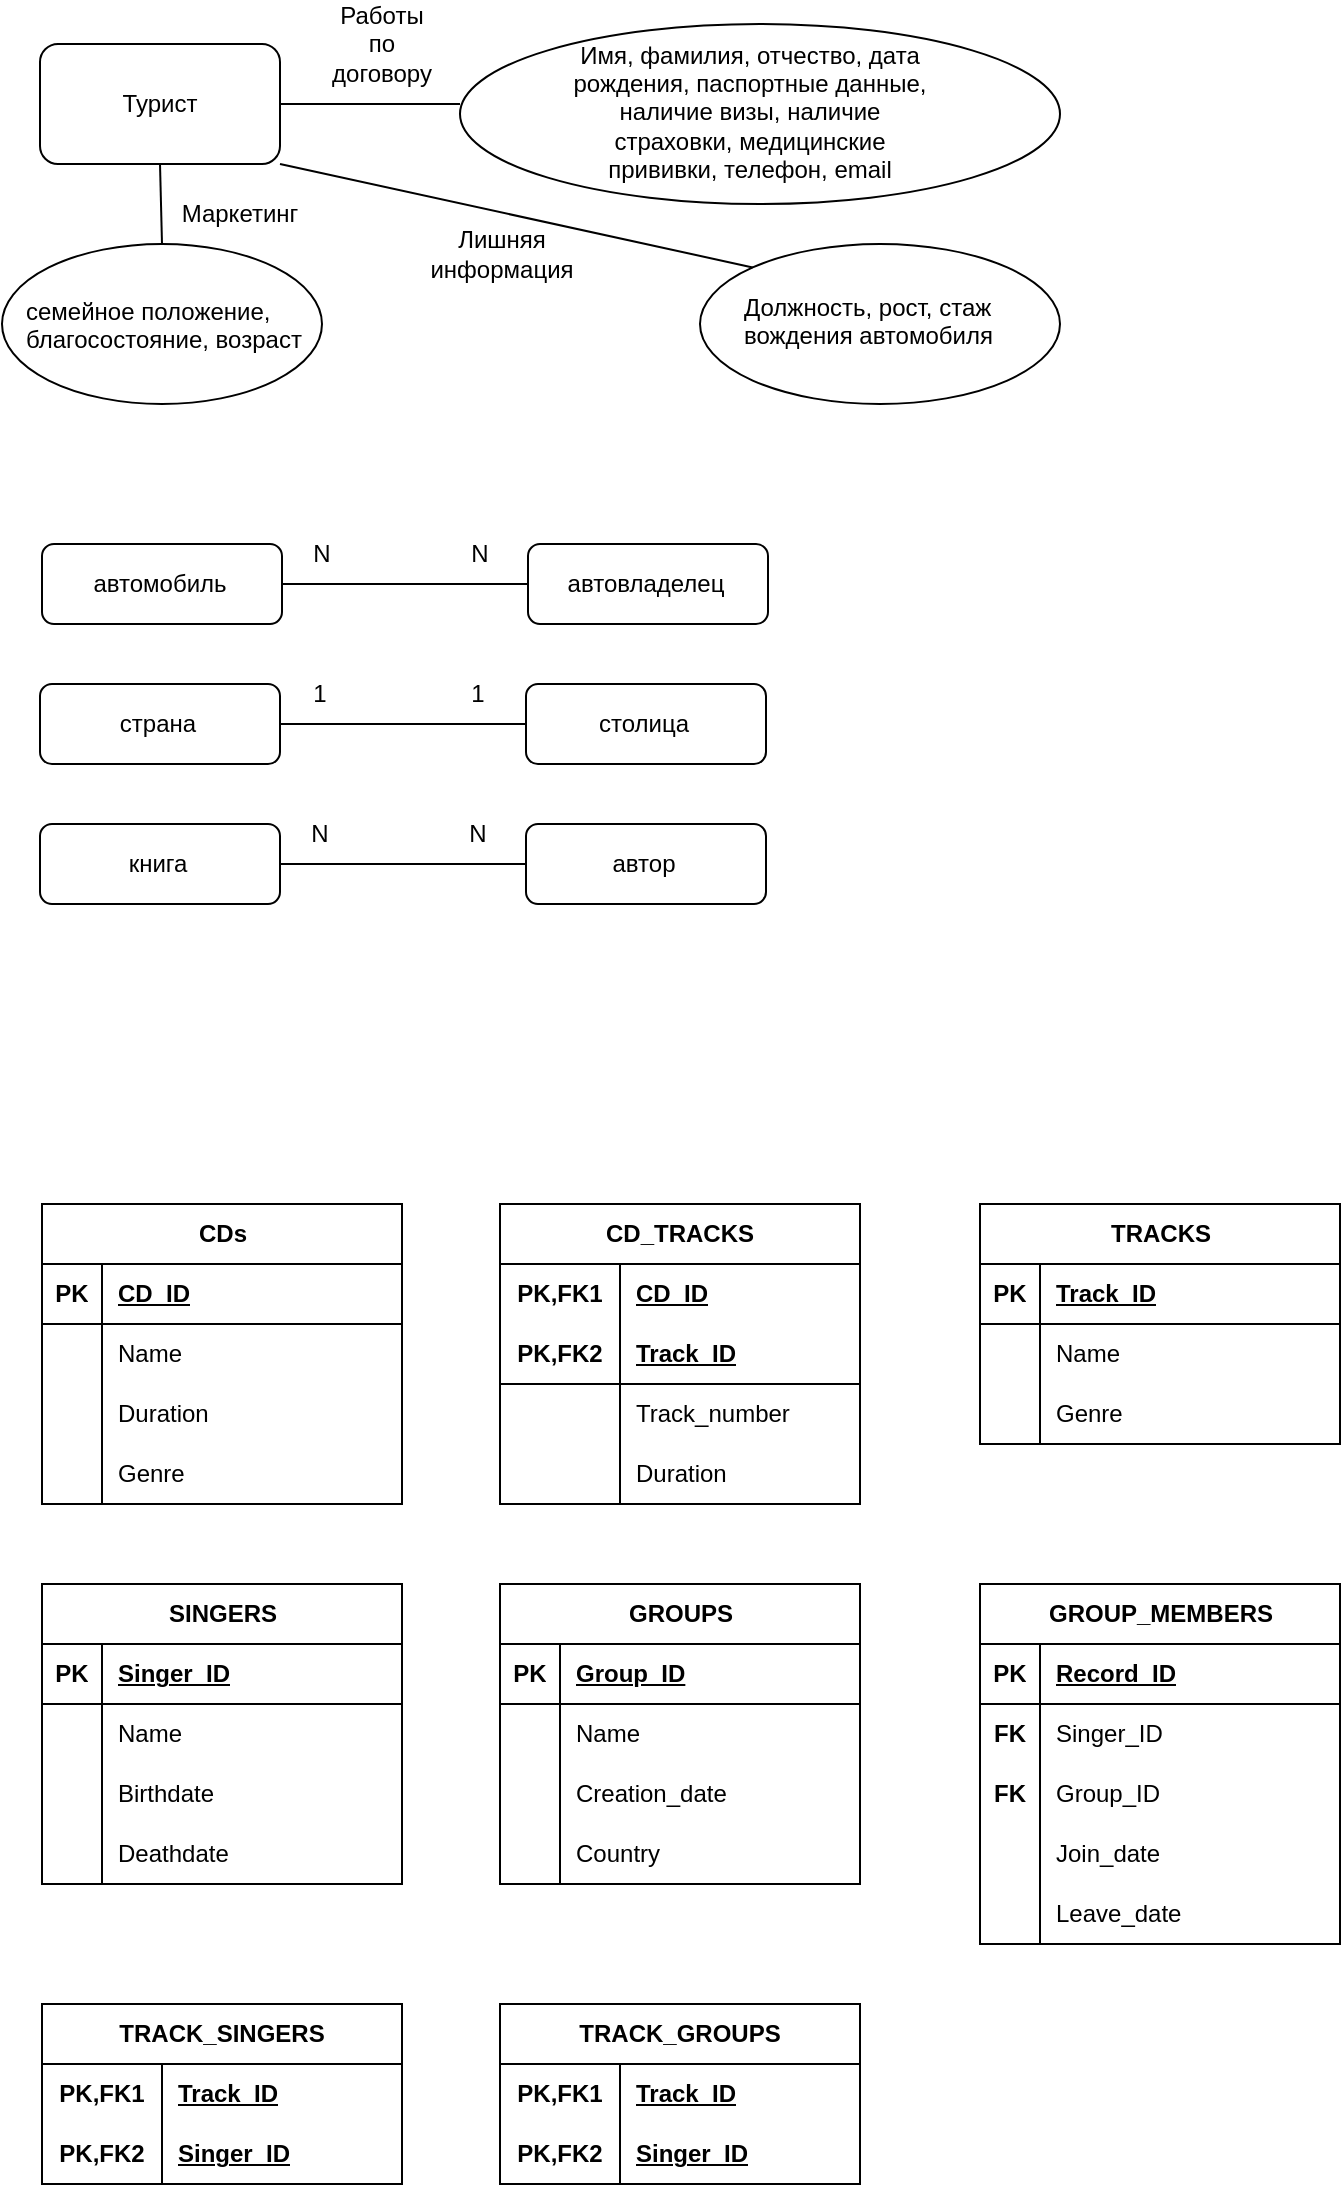 <mxfile version="22.0.8" type="github">
  <diagram name="Страница — 1" id="AOw4Vj3bBIxW8XWZ4acl">
    <mxGraphModel dx="730" dy="450" grid="1" gridSize="10" guides="1" tooltips="1" connect="1" arrows="1" fold="1" page="1" pageScale="1" pageWidth="827" pageHeight="1169" math="0" shadow="0">
      <root>
        <mxCell id="0" />
        <mxCell id="1" parent="0" />
        <mxCell id="P81aHi8lDc4WrwIUNQ_O-2" value="" style="rounded=1;whiteSpace=wrap;html=1;" vertex="1" parent="1">
          <mxGeometry x="50" y="40" width="120" height="60" as="geometry" />
        </mxCell>
        <mxCell id="P81aHi8lDc4WrwIUNQ_O-3" value="Турист" style="text;html=1;strokeColor=none;fillColor=none;align=center;verticalAlign=middle;whiteSpace=wrap;rounded=0;" vertex="1" parent="1">
          <mxGeometry x="80" y="55" width="60" height="30" as="geometry" />
        </mxCell>
        <mxCell id="P81aHi8lDc4WrwIUNQ_O-5" value="" style="endArrow=none;html=1;rounded=0;exitX=1;exitY=0.5;exitDx=0;exitDy=0;" edge="1" parent="1" source="P81aHi8lDc4WrwIUNQ_O-2">
          <mxGeometry width="50" height="50" relative="1" as="geometry">
            <mxPoint x="370" y="260" as="sourcePoint" />
            <mxPoint x="260" y="70" as="targetPoint" />
          </mxGeometry>
        </mxCell>
        <mxCell id="P81aHi8lDc4WrwIUNQ_O-6" value="" style="ellipse;whiteSpace=wrap;html=1;" vertex="1" parent="1">
          <mxGeometry x="260" y="30" width="300" height="90" as="geometry" />
        </mxCell>
        <mxCell id="P81aHi8lDc4WrwIUNQ_O-7" value="Имя, фамилия, отчество, дата рождения, паспортные данные, наличие визы, наличие страховки, медицинские прививки, телефон, email" style="text;html=1;strokeColor=none;fillColor=none;align=center;verticalAlign=middle;whiteSpace=wrap;rounded=0;" vertex="1" parent="1">
          <mxGeometry x="310" y="59" width="190" height="30" as="geometry" />
        </mxCell>
        <mxCell id="P81aHi8lDc4WrwIUNQ_O-10" value="" style="ellipse;whiteSpace=wrap;html=1;" vertex="1" parent="1">
          <mxGeometry x="31" y="140" width="160" height="80" as="geometry" />
        </mxCell>
        <mxCell id="P81aHi8lDc4WrwIUNQ_O-8" value="семейное положение,&lt;br&gt;благосостояние, возраст" style="text;whiteSpace=wrap;html=1;" vertex="1" parent="1">
          <mxGeometry x="41" y="160" width="180" height="50" as="geometry" />
        </mxCell>
        <mxCell id="P81aHi8lDc4WrwIUNQ_O-11" value="" style="endArrow=none;html=1;rounded=0;entryX=0.5;entryY=1;entryDx=0;entryDy=0;exitX=0.5;exitY=0;exitDx=0;exitDy=0;" edge="1" parent="1" source="P81aHi8lDc4WrwIUNQ_O-10" target="P81aHi8lDc4WrwIUNQ_O-2">
          <mxGeometry width="50" height="50" relative="1" as="geometry">
            <mxPoint x="120" y="140" as="sourcePoint" />
            <mxPoint x="400" y="210" as="targetPoint" />
          </mxGeometry>
        </mxCell>
        <mxCell id="P81aHi8lDc4WrwIUNQ_O-12" value="Маркетинг" style="text;html=1;strokeColor=none;fillColor=none;align=center;verticalAlign=middle;whiteSpace=wrap;rounded=0;" vertex="1" parent="1">
          <mxGeometry x="120" y="110" width="60" height="30" as="geometry" />
        </mxCell>
        <mxCell id="P81aHi8lDc4WrwIUNQ_O-13" value="Работы по договору" style="text;html=1;strokeColor=none;fillColor=none;align=center;verticalAlign=middle;whiteSpace=wrap;rounded=0;" vertex="1" parent="1">
          <mxGeometry x="191" y="25" width="60" height="30" as="geometry" />
        </mxCell>
        <mxCell id="P81aHi8lDc4WrwIUNQ_O-14" value="" style="ellipse;whiteSpace=wrap;html=1;" vertex="1" parent="1">
          <mxGeometry x="380" y="140" width="180" height="80" as="geometry" />
        </mxCell>
        <mxCell id="P81aHi8lDc4WrwIUNQ_O-15" value="Должность, рост, стаж вождения автомобиля" style="text;whiteSpace=wrap;" vertex="1" parent="1">
          <mxGeometry x="399.5" y="157.5" width="141" height="45" as="geometry" />
        </mxCell>
        <mxCell id="P81aHi8lDc4WrwIUNQ_O-16" value="" style="endArrow=none;html=1;rounded=0;entryX=0;entryY=0;entryDx=0;entryDy=0;exitX=1;exitY=1;exitDx=0;exitDy=0;" edge="1" parent="1" source="P81aHi8lDc4WrwIUNQ_O-2" target="P81aHi8lDc4WrwIUNQ_O-14">
          <mxGeometry width="50" height="50" relative="1" as="geometry">
            <mxPoint x="330" y="260" as="sourcePoint" />
            <mxPoint x="380" y="210" as="targetPoint" />
          </mxGeometry>
        </mxCell>
        <mxCell id="P81aHi8lDc4WrwIUNQ_O-17" value="Лишняя информация" style="text;html=1;strokeColor=none;fillColor=none;align=center;verticalAlign=middle;whiteSpace=wrap;rounded=0;" vertex="1" parent="1">
          <mxGeometry x="251" y="130" width="60" height="30" as="geometry" />
        </mxCell>
        <mxCell id="P81aHi8lDc4WrwIUNQ_O-18" value="" style="rounded=1;whiteSpace=wrap;html=1;" vertex="1" parent="1">
          <mxGeometry x="51" y="290" width="120" height="40" as="geometry" />
        </mxCell>
        <mxCell id="P81aHi8lDc4WrwIUNQ_O-19" value="автомобиль" style="text;html=1;strokeColor=none;fillColor=none;align=center;verticalAlign=middle;whiteSpace=wrap;rounded=0;" vertex="1" parent="1">
          <mxGeometry x="80" y="295" width="60" height="30" as="geometry" />
        </mxCell>
        <mxCell id="P81aHi8lDc4WrwIUNQ_O-20" value="" style="endArrow=none;html=1;rounded=0;exitX=1;exitY=0.5;exitDx=0;exitDy=0;" edge="1" parent="1" source="P81aHi8lDc4WrwIUNQ_O-18">
          <mxGeometry width="50" height="50" relative="1" as="geometry">
            <mxPoint x="330" y="260" as="sourcePoint" />
            <mxPoint x="300" y="310" as="targetPoint" />
          </mxGeometry>
        </mxCell>
        <mxCell id="P81aHi8lDc4WrwIUNQ_O-21" value="" style="rounded=1;whiteSpace=wrap;html=1;" vertex="1" parent="1">
          <mxGeometry x="294" y="290" width="120" height="40" as="geometry" />
        </mxCell>
        <mxCell id="P81aHi8lDc4WrwIUNQ_O-22" value="автовладелец" style="text;html=1;strokeColor=none;fillColor=none;align=center;verticalAlign=middle;whiteSpace=wrap;rounded=0;" vertex="1" parent="1">
          <mxGeometry x="323" y="295" width="60" height="30" as="geometry" />
        </mxCell>
        <mxCell id="P81aHi8lDc4WrwIUNQ_O-23" value="N" style="text;html=1;strokeColor=none;fillColor=none;align=center;verticalAlign=middle;whiteSpace=wrap;rounded=0;" vertex="1" parent="1">
          <mxGeometry x="161" y="280" width="60" height="30" as="geometry" />
        </mxCell>
        <mxCell id="P81aHi8lDc4WrwIUNQ_O-24" value="N" style="text;html=1;strokeColor=none;fillColor=none;align=center;verticalAlign=middle;whiteSpace=wrap;rounded=0;" vertex="1" parent="1">
          <mxGeometry x="240" y="280" width="60" height="30" as="geometry" />
        </mxCell>
        <mxCell id="P81aHi8lDc4WrwIUNQ_O-32" value="" style="rounded=1;whiteSpace=wrap;html=1;" vertex="1" parent="1">
          <mxGeometry x="50" y="360" width="120" height="40" as="geometry" />
        </mxCell>
        <mxCell id="P81aHi8lDc4WrwIUNQ_O-33" value="страна" style="text;html=1;strokeColor=none;fillColor=none;align=center;verticalAlign=middle;whiteSpace=wrap;rounded=0;" vertex="1" parent="1">
          <mxGeometry x="79" y="365" width="60" height="30" as="geometry" />
        </mxCell>
        <mxCell id="P81aHi8lDc4WrwIUNQ_O-34" value="" style="endArrow=none;html=1;rounded=0;exitX=1;exitY=0.5;exitDx=0;exitDy=0;" edge="1" parent="1" source="P81aHi8lDc4WrwIUNQ_O-32">
          <mxGeometry width="50" height="50" relative="1" as="geometry">
            <mxPoint x="329" y="330" as="sourcePoint" />
            <mxPoint x="299" y="380" as="targetPoint" />
          </mxGeometry>
        </mxCell>
        <mxCell id="P81aHi8lDc4WrwIUNQ_O-35" value="" style="rounded=1;whiteSpace=wrap;html=1;" vertex="1" parent="1">
          <mxGeometry x="293" y="360" width="120" height="40" as="geometry" />
        </mxCell>
        <mxCell id="P81aHi8lDc4WrwIUNQ_O-36" value="столица" style="text;html=1;strokeColor=none;fillColor=none;align=center;verticalAlign=middle;whiteSpace=wrap;rounded=0;" vertex="1" parent="1">
          <mxGeometry x="322" y="365" width="60" height="30" as="geometry" />
        </mxCell>
        <mxCell id="P81aHi8lDc4WrwIUNQ_O-37" value="1" style="text;html=1;strokeColor=none;fillColor=none;align=center;verticalAlign=middle;whiteSpace=wrap;rounded=0;" vertex="1" parent="1">
          <mxGeometry x="160" y="350" width="60" height="30" as="geometry" />
        </mxCell>
        <mxCell id="P81aHi8lDc4WrwIUNQ_O-38" value="1" style="text;html=1;strokeColor=none;fillColor=none;align=center;verticalAlign=middle;whiteSpace=wrap;rounded=0;" vertex="1" parent="1">
          <mxGeometry x="239" y="350" width="60" height="30" as="geometry" />
        </mxCell>
        <mxCell id="P81aHi8lDc4WrwIUNQ_O-39" value="" style="rounded=1;whiteSpace=wrap;html=1;" vertex="1" parent="1">
          <mxGeometry x="50" y="430" width="120" height="40" as="geometry" />
        </mxCell>
        <mxCell id="P81aHi8lDc4WrwIUNQ_O-40" value="книга" style="text;html=1;strokeColor=none;fillColor=none;align=center;verticalAlign=middle;whiteSpace=wrap;rounded=0;" vertex="1" parent="1">
          <mxGeometry x="79" y="435" width="60" height="30" as="geometry" />
        </mxCell>
        <mxCell id="P81aHi8lDc4WrwIUNQ_O-41" value="" style="endArrow=none;html=1;rounded=0;exitX=1;exitY=0.5;exitDx=0;exitDy=0;" edge="1" parent="1" source="P81aHi8lDc4WrwIUNQ_O-39">
          <mxGeometry width="50" height="50" relative="1" as="geometry">
            <mxPoint x="329" y="400" as="sourcePoint" />
            <mxPoint x="299" y="450" as="targetPoint" />
          </mxGeometry>
        </mxCell>
        <mxCell id="P81aHi8lDc4WrwIUNQ_O-42" value="" style="rounded=1;whiteSpace=wrap;html=1;" vertex="1" parent="1">
          <mxGeometry x="293" y="430" width="120" height="40" as="geometry" />
        </mxCell>
        <mxCell id="P81aHi8lDc4WrwIUNQ_O-43" value="автор" style="text;html=1;strokeColor=none;fillColor=none;align=center;verticalAlign=middle;whiteSpace=wrap;rounded=0;" vertex="1" parent="1">
          <mxGeometry x="322" y="435" width="60" height="30" as="geometry" />
        </mxCell>
        <mxCell id="P81aHi8lDc4WrwIUNQ_O-44" value="N" style="text;html=1;strokeColor=none;fillColor=none;align=center;verticalAlign=middle;whiteSpace=wrap;rounded=0;" vertex="1" parent="1">
          <mxGeometry x="160" y="420" width="60" height="30" as="geometry" />
        </mxCell>
        <mxCell id="P81aHi8lDc4WrwIUNQ_O-45" value="N" style="text;html=1;strokeColor=none;fillColor=none;align=center;verticalAlign=middle;whiteSpace=wrap;rounded=0;" vertex="1" parent="1">
          <mxGeometry x="239" y="420" width="60" height="30" as="geometry" />
        </mxCell>
        <mxCell id="P81aHi8lDc4WrwIUNQ_O-59" value="CDs" style="shape=table;startSize=30;container=1;collapsible=1;childLayout=tableLayout;fixedRows=1;rowLines=0;fontStyle=1;align=center;resizeLast=1;html=1;" vertex="1" parent="1">
          <mxGeometry x="51" y="620" width="180" height="150" as="geometry" />
        </mxCell>
        <mxCell id="P81aHi8lDc4WrwIUNQ_O-60" value="" style="shape=tableRow;horizontal=0;startSize=0;swimlaneHead=0;swimlaneBody=0;fillColor=none;collapsible=0;dropTarget=0;points=[[0,0.5],[1,0.5]];portConstraint=eastwest;top=0;left=0;right=0;bottom=1;" vertex="1" parent="P81aHi8lDc4WrwIUNQ_O-59">
          <mxGeometry y="30" width="180" height="30" as="geometry" />
        </mxCell>
        <mxCell id="P81aHi8lDc4WrwIUNQ_O-61" value="PK" style="shape=partialRectangle;connectable=0;fillColor=none;top=0;left=0;bottom=0;right=0;fontStyle=1;overflow=hidden;whiteSpace=wrap;html=1;" vertex="1" parent="P81aHi8lDc4WrwIUNQ_O-60">
          <mxGeometry width="30" height="30" as="geometry">
            <mxRectangle width="30" height="30" as="alternateBounds" />
          </mxGeometry>
        </mxCell>
        <mxCell id="P81aHi8lDc4WrwIUNQ_O-62" value="CD_ID" style="shape=partialRectangle;connectable=0;fillColor=none;top=0;left=0;bottom=0;right=0;align=left;spacingLeft=6;fontStyle=5;overflow=hidden;whiteSpace=wrap;html=1;" vertex="1" parent="P81aHi8lDc4WrwIUNQ_O-60">
          <mxGeometry x="30" width="150" height="30" as="geometry">
            <mxRectangle width="150" height="30" as="alternateBounds" />
          </mxGeometry>
        </mxCell>
        <mxCell id="P81aHi8lDc4WrwIUNQ_O-63" value="" style="shape=tableRow;horizontal=0;startSize=0;swimlaneHead=0;swimlaneBody=0;fillColor=none;collapsible=0;dropTarget=0;points=[[0,0.5],[1,0.5]];portConstraint=eastwest;top=0;left=0;right=0;bottom=0;" vertex="1" parent="P81aHi8lDc4WrwIUNQ_O-59">
          <mxGeometry y="60" width="180" height="30" as="geometry" />
        </mxCell>
        <mxCell id="P81aHi8lDc4WrwIUNQ_O-64" value="" style="shape=partialRectangle;connectable=0;fillColor=none;top=0;left=0;bottom=0;right=0;editable=1;overflow=hidden;whiteSpace=wrap;html=1;" vertex="1" parent="P81aHi8lDc4WrwIUNQ_O-63">
          <mxGeometry width="30" height="30" as="geometry">
            <mxRectangle width="30" height="30" as="alternateBounds" />
          </mxGeometry>
        </mxCell>
        <mxCell id="P81aHi8lDc4WrwIUNQ_O-65" value="Name" style="shape=partialRectangle;connectable=0;fillColor=none;top=0;left=0;bottom=0;right=0;align=left;spacingLeft=6;overflow=hidden;whiteSpace=wrap;html=1;" vertex="1" parent="P81aHi8lDc4WrwIUNQ_O-63">
          <mxGeometry x="30" width="150" height="30" as="geometry">
            <mxRectangle width="150" height="30" as="alternateBounds" />
          </mxGeometry>
        </mxCell>
        <mxCell id="P81aHi8lDc4WrwIUNQ_O-66" value="" style="shape=tableRow;horizontal=0;startSize=0;swimlaneHead=0;swimlaneBody=0;fillColor=none;collapsible=0;dropTarget=0;points=[[0,0.5],[1,0.5]];portConstraint=eastwest;top=0;left=0;right=0;bottom=0;" vertex="1" parent="P81aHi8lDc4WrwIUNQ_O-59">
          <mxGeometry y="90" width="180" height="30" as="geometry" />
        </mxCell>
        <mxCell id="P81aHi8lDc4WrwIUNQ_O-67" value="" style="shape=partialRectangle;connectable=0;fillColor=none;top=0;left=0;bottom=0;right=0;editable=1;overflow=hidden;whiteSpace=wrap;html=1;" vertex="1" parent="P81aHi8lDc4WrwIUNQ_O-66">
          <mxGeometry width="30" height="30" as="geometry">
            <mxRectangle width="30" height="30" as="alternateBounds" />
          </mxGeometry>
        </mxCell>
        <mxCell id="P81aHi8lDc4WrwIUNQ_O-68" value="Duration" style="shape=partialRectangle;connectable=0;fillColor=none;top=0;left=0;bottom=0;right=0;align=left;spacingLeft=6;overflow=hidden;whiteSpace=wrap;html=1;" vertex="1" parent="P81aHi8lDc4WrwIUNQ_O-66">
          <mxGeometry x="30" width="150" height="30" as="geometry">
            <mxRectangle width="150" height="30" as="alternateBounds" />
          </mxGeometry>
        </mxCell>
        <mxCell id="P81aHi8lDc4WrwIUNQ_O-69" value="" style="shape=tableRow;horizontal=0;startSize=0;swimlaneHead=0;swimlaneBody=0;fillColor=none;collapsible=0;dropTarget=0;points=[[0,0.5],[1,0.5]];portConstraint=eastwest;top=0;left=0;right=0;bottom=0;" vertex="1" parent="P81aHi8lDc4WrwIUNQ_O-59">
          <mxGeometry y="120" width="180" height="30" as="geometry" />
        </mxCell>
        <mxCell id="P81aHi8lDc4WrwIUNQ_O-70" value="" style="shape=partialRectangle;connectable=0;fillColor=none;top=0;left=0;bottom=0;right=0;editable=1;overflow=hidden;whiteSpace=wrap;html=1;" vertex="1" parent="P81aHi8lDc4WrwIUNQ_O-69">
          <mxGeometry width="30" height="30" as="geometry">
            <mxRectangle width="30" height="30" as="alternateBounds" />
          </mxGeometry>
        </mxCell>
        <mxCell id="P81aHi8lDc4WrwIUNQ_O-71" value="Genre" style="shape=partialRectangle;connectable=0;fillColor=none;top=0;left=0;bottom=0;right=0;align=left;spacingLeft=6;overflow=hidden;whiteSpace=wrap;html=1;" vertex="1" parent="P81aHi8lDc4WrwIUNQ_O-69">
          <mxGeometry x="30" width="150" height="30" as="geometry">
            <mxRectangle width="150" height="30" as="alternateBounds" />
          </mxGeometry>
        </mxCell>
        <mxCell id="P81aHi8lDc4WrwIUNQ_O-72" value="CD_TRACKS" style="shape=table;startSize=30;container=1;collapsible=1;childLayout=tableLayout;fixedRows=1;rowLines=0;fontStyle=1;align=center;resizeLast=1;html=1;whiteSpace=wrap;" vertex="1" parent="1">
          <mxGeometry x="280" y="620" width="180" height="150" as="geometry" />
        </mxCell>
        <mxCell id="P81aHi8lDc4WrwIUNQ_O-73" value="" style="shape=tableRow;horizontal=0;startSize=0;swimlaneHead=0;swimlaneBody=0;fillColor=none;collapsible=0;dropTarget=0;points=[[0,0.5],[1,0.5]];portConstraint=eastwest;top=0;left=0;right=0;bottom=0;html=1;" vertex="1" parent="P81aHi8lDc4WrwIUNQ_O-72">
          <mxGeometry y="30" width="180" height="30" as="geometry" />
        </mxCell>
        <mxCell id="P81aHi8lDc4WrwIUNQ_O-74" value="PK,FK1" style="shape=partialRectangle;connectable=0;fillColor=none;top=0;left=0;bottom=0;right=0;fontStyle=1;overflow=hidden;html=1;whiteSpace=wrap;" vertex="1" parent="P81aHi8lDc4WrwIUNQ_O-73">
          <mxGeometry width="60" height="30" as="geometry">
            <mxRectangle width="60" height="30" as="alternateBounds" />
          </mxGeometry>
        </mxCell>
        <mxCell id="P81aHi8lDc4WrwIUNQ_O-75" value="CD_ID" style="shape=partialRectangle;connectable=0;fillColor=none;top=0;left=0;bottom=0;right=0;align=left;spacingLeft=6;fontStyle=5;overflow=hidden;html=1;whiteSpace=wrap;" vertex="1" parent="P81aHi8lDc4WrwIUNQ_O-73">
          <mxGeometry x="60" width="120" height="30" as="geometry">
            <mxRectangle width="120" height="30" as="alternateBounds" />
          </mxGeometry>
        </mxCell>
        <mxCell id="P81aHi8lDc4WrwIUNQ_O-76" value="" style="shape=tableRow;horizontal=0;startSize=0;swimlaneHead=0;swimlaneBody=0;fillColor=none;collapsible=0;dropTarget=0;points=[[0,0.5],[1,0.5]];portConstraint=eastwest;top=0;left=0;right=0;bottom=1;html=1;" vertex="1" parent="P81aHi8lDc4WrwIUNQ_O-72">
          <mxGeometry y="60" width="180" height="30" as="geometry" />
        </mxCell>
        <mxCell id="P81aHi8lDc4WrwIUNQ_O-77" value="PK,FK2" style="shape=partialRectangle;connectable=0;fillColor=none;top=0;left=0;bottom=0;right=0;fontStyle=1;overflow=hidden;html=1;whiteSpace=wrap;" vertex="1" parent="P81aHi8lDc4WrwIUNQ_O-76">
          <mxGeometry width="60" height="30" as="geometry">
            <mxRectangle width="60" height="30" as="alternateBounds" />
          </mxGeometry>
        </mxCell>
        <mxCell id="P81aHi8lDc4WrwIUNQ_O-78" value="Track_ID" style="shape=partialRectangle;connectable=0;fillColor=none;top=0;left=0;bottom=0;right=0;align=left;spacingLeft=6;fontStyle=5;overflow=hidden;html=1;whiteSpace=wrap;" vertex="1" parent="P81aHi8lDc4WrwIUNQ_O-76">
          <mxGeometry x="60" width="120" height="30" as="geometry">
            <mxRectangle width="120" height="30" as="alternateBounds" />
          </mxGeometry>
        </mxCell>
        <mxCell id="P81aHi8lDc4WrwIUNQ_O-79" value="" style="shape=tableRow;horizontal=0;startSize=0;swimlaneHead=0;swimlaneBody=0;fillColor=none;collapsible=0;dropTarget=0;points=[[0,0.5],[1,0.5]];portConstraint=eastwest;top=0;left=0;right=0;bottom=0;html=1;" vertex="1" parent="P81aHi8lDc4WrwIUNQ_O-72">
          <mxGeometry y="90" width="180" height="30" as="geometry" />
        </mxCell>
        <mxCell id="P81aHi8lDc4WrwIUNQ_O-80" value="" style="shape=partialRectangle;connectable=0;fillColor=none;top=0;left=0;bottom=0;right=0;editable=1;overflow=hidden;html=1;whiteSpace=wrap;" vertex="1" parent="P81aHi8lDc4WrwIUNQ_O-79">
          <mxGeometry width="60" height="30" as="geometry">
            <mxRectangle width="60" height="30" as="alternateBounds" />
          </mxGeometry>
        </mxCell>
        <mxCell id="P81aHi8lDc4WrwIUNQ_O-81" value="Track_number" style="shape=partialRectangle;connectable=0;fillColor=none;top=0;left=0;bottom=0;right=0;align=left;spacingLeft=6;overflow=hidden;html=1;whiteSpace=wrap;" vertex="1" parent="P81aHi8lDc4WrwIUNQ_O-79">
          <mxGeometry x="60" width="120" height="30" as="geometry">
            <mxRectangle width="120" height="30" as="alternateBounds" />
          </mxGeometry>
        </mxCell>
        <mxCell id="P81aHi8lDc4WrwIUNQ_O-98" value="" style="shape=tableRow;horizontal=0;startSize=0;swimlaneHead=0;swimlaneBody=0;fillColor=none;collapsible=0;dropTarget=0;points=[[0,0.5],[1,0.5]];portConstraint=eastwest;top=0;left=0;right=0;bottom=0;html=1;" vertex="1" parent="P81aHi8lDc4WrwIUNQ_O-72">
          <mxGeometry y="120" width="180" height="30" as="geometry" />
        </mxCell>
        <mxCell id="P81aHi8lDc4WrwIUNQ_O-99" value="" style="shape=partialRectangle;connectable=0;fillColor=none;top=0;left=0;bottom=0;right=0;editable=1;overflow=hidden;html=1;whiteSpace=wrap;" vertex="1" parent="P81aHi8lDc4WrwIUNQ_O-98">
          <mxGeometry width="60" height="30" as="geometry">
            <mxRectangle width="60" height="30" as="alternateBounds" />
          </mxGeometry>
        </mxCell>
        <mxCell id="P81aHi8lDc4WrwIUNQ_O-100" value="Duration" style="shape=partialRectangle;connectable=0;fillColor=none;top=0;left=0;bottom=0;right=0;align=left;spacingLeft=6;overflow=hidden;html=1;whiteSpace=wrap;" vertex="1" parent="P81aHi8lDc4WrwIUNQ_O-98">
          <mxGeometry x="60" width="120" height="30" as="geometry">
            <mxRectangle width="120" height="30" as="alternateBounds" />
          </mxGeometry>
        </mxCell>
        <mxCell id="P81aHi8lDc4WrwIUNQ_O-85" value="TRACKS" style="shape=table;startSize=30;container=1;collapsible=1;childLayout=tableLayout;fixedRows=1;rowLines=0;fontStyle=1;align=center;resizeLast=1;html=1;" vertex="1" parent="1">
          <mxGeometry x="520" y="620" width="180" height="120" as="geometry" />
        </mxCell>
        <mxCell id="P81aHi8lDc4WrwIUNQ_O-86" value="" style="shape=tableRow;horizontal=0;startSize=0;swimlaneHead=0;swimlaneBody=0;fillColor=none;collapsible=0;dropTarget=0;points=[[0,0.5],[1,0.5]];portConstraint=eastwest;top=0;left=0;right=0;bottom=1;" vertex="1" parent="P81aHi8lDc4WrwIUNQ_O-85">
          <mxGeometry y="30" width="180" height="30" as="geometry" />
        </mxCell>
        <mxCell id="P81aHi8lDc4WrwIUNQ_O-87" value="PK" style="shape=partialRectangle;connectable=0;fillColor=none;top=0;left=0;bottom=0;right=0;fontStyle=1;overflow=hidden;whiteSpace=wrap;html=1;" vertex="1" parent="P81aHi8lDc4WrwIUNQ_O-86">
          <mxGeometry width="30" height="30" as="geometry">
            <mxRectangle width="30" height="30" as="alternateBounds" />
          </mxGeometry>
        </mxCell>
        <mxCell id="P81aHi8lDc4WrwIUNQ_O-88" value="Track_ID" style="shape=partialRectangle;connectable=0;fillColor=none;top=0;left=0;bottom=0;right=0;align=left;spacingLeft=6;fontStyle=5;overflow=hidden;whiteSpace=wrap;html=1;" vertex="1" parent="P81aHi8lDc4WrwIUNQ_O-86">
          <mxGeometry x="30" width="150" height="30" as="geometry">
            <mxRectangle width="150" height="30" as="alternateBounds" />
          </mxGeometry>
        </mxCell>
        <mxCell id="P81aHi8lDc4WrwIUNQ_O-89" value="" style="shape=tableRow;horizontal=0;startSize=0;swimlaneHead=0;swimlaneBody=0;fillColor=none;collapsible=0;dropTarget=0;points=[[0,0.5],[1,0.5]];portConstraint=eastwest;top=0;left=0;right=0;bottom=0;" vertex="1" parent="P81aHi8lDc4WrwIUNQ_O-85">
          <mxGeometry y="60" width="180" height="30" as="geometry" />
        </mxCell>
        <mxCell id="P81aHi8lDc4WrwIUNQ_O-90" value="" style="shape=partialRectangle;connectable=0;fillColor=none;top=0;left=0;bottom=0;right=0;editable=1;overflow=hidden;whiteSpace=wrap;html=1;" vertex="1" parent="P81aHi8lDc4WrwIUNQ_O-89">
          <mxGeometry width="30" height="30" as="geometry">
            <mxRectangle width="30" height="30" as="alternateBounds" />
          </mxGeometry>
        </mxCell>
        <mxCell id="P81aHi8lDc4WrwIUNQ_O-91" value="Name" style="shape=partialRectangle;connectable=0;fillColor=none;top=0;left=0;bottom=0;right=0;align=left;spacingLeft=6;overflow=hidden;whiteSpace=wrap;html=1;" vertex="1" parent="P81aHi8lDc4WrwIUNQ_O-89">
          <mxGeometry x="30" width="150" height="30" as="geometry">
            <mxRectangle width="150" height="30" as="alternateBounds" />
          </mxGeometry>
        </mxCell>
        <mxCell id="P81aHi8lDc4WrwIUNQ_O-95" value="" style="shape=tableRow;horizontal=0;startSize=0;swimlaneHead=0;swimlaneBody=0;fillColor=none;collapsible=0;dropTarget=0;points=[[0,0.5],[1,0.5]];portConstraint=eastwest;top=0;left=0;right=0;bottom=0;" vertex="1" parent="P81aHi8lDc4WrwIUNQ_O-85">
          <mxGeometry y="90" width="180" height="30" as="geometry" />
        </mxCell>
        <mxCell id="P81aHi8lDc4WrwIUNQ_O-96" value="" style="shape=partialRectangle;connectable=0;fillColor=none;top=0;left=0;bottom=0;right=0;editable=1;overflow=hidden;whiteSpace=wrap;html=1;" vertex="1" parent="P81aHi8lDc4WrwIUNQ_O-95">
          <mxGeometry width="30" height="30" as="geometry">
            <mxRectangle width="30" height="30" as="alternateBounds" />
          </mxGeometry>
        </mxCell>
        <mxCell id="P81aHi8lDc4WrwIUNQ_O-97" value="Genre" style="shape=partialRectangle;connectable=0;fillColor=none;top=0;left=0;bottom=0;right=0;align=left;spacingLeft=6;overflow=hidden;whiteSpace=wrap;html=1;" vertex="1" parent="P81aHi8lDc4WrwIUNQ_O-95">
          <mxGeometry x="30" width="150" height="30" as="geometry">
            <mxRectangle width="150" height="30" as="alternateBounds" />
          </mxGeometry>
        </mxCell>
        <mxCell id="P81aHi8lDc4WrwIUNQ_O-143" value="SINGERS" style="shape=table;startSize=30;container=1;collapsible=1;childLayout=tableLayout;fixedRows=1;rowLines=0;fontStyle=1;align=center;resizeLast=1;html=1;" vertex="1" parent="1">
          <mxGeometry x="51" y="810" width="180" height="150" as="geometry" />
        </mxCell>
        <mxCell id="P81aHi8lDc4WrwIUNQ_O-144" value="" style="shape=tableRow;horizontal=0;startSize=0;swimlaneHead=0;swimlaneBody=0;fillColor=none;collapsible=0;dropTarget=0;points=[[0,0.5],[1,0.5]];portConstraint=eastwest;top=0;left=0;right=0;bottom=1;" vertex="1" parent="P81aHi8lDc4WrwIUNQ_O-143">
          <mxGeometry y="30" width="180" height="30" as="geometry" />
        </mxCell>
        <mxCell id="P81aHi8lDc4WrwIUNQ_O-145" value="PK" style="shape=partialRectangle;connectable=0;fillColor=none;top=0;left=0;bottom=0;right=0;fontStyle=1;overflow=hidden;whiteSpace=wrap;html=1;" vertex="1" parent="P81aHi8lDc4WrwIUNQ_O-144">
          <mxGeometry width="30" height="30" as="geometry">
            <mxRectangle width="30" height="30" as="alternateBounds" />
          </mxGeometry>
        </mxCell>
        <mxCell id="P81aHi8lDc4WrwIUNQ_O-146" value="Singer_ID" style="shape=partialRectangle;connectable=0;fillColor=none;top=0;left=0;bottom=0;right=0;align=left;spacingLeft=6;fontStyle=5;overflow=hidden;whiteSpace=wrap;html=1;" vertex="1" parent="P81aHi8lDc4WrwIUNQ_O-144">
          <mxGeometry x="30" width="150" height="30" as="geometry">
            <mxRectangle width="150" height="30" as="alternateBounds" />
          </mxGeometry>
        </mxCell>
        <mxCell id="P81aHi8lDc4WrwIUNQ_O-147" value="" style="shape=tableRow;horizontal=0;startSize=0;swimlaneHead=0;swimlaneBody=0;fillColor=none;collapsible=0;dropTarget=0;points=[[0,0.5],[1,0.5]];portConstraint=eastwest;top=0;left=0;right=0;bottom=0;" vertex="1" parent="P81aHi8lDc4WrwIUNQ_O-143">
          <mxGeometry y="60" width="180" height="30" as="geometry" />
        </mxCell>
        <mxCell id="P81aHi8lDc4WrwIUNQ_O-148" value="" style="shape=partialRectangle;connectable=0;fillColor=none;top=0;left=0;bottom=0;right=0;editable=1;overflow=hidden;whiteSpace=wrap;html=1;" vertex="1" parent="P81aHi8lDc4WrwIUNQ_O-147">
          <mxGeometry width="30" height="30" as="geometry">
            <mxRectangle width="30" height="30" as="alternateBounds" />
          </mxGeometry>
        </mxCell>
        <mxCell id="P81aHi8lDc4WrwIUNQ_O-149" value="Name" style="shape=partialRectangle;connectable=0;fillColor=none;top=0;left=0;bottom=0;right=0;align=left;spacingLeft=6;overflow=hidden;whiteSpace=wrap;html=1;" vertex="1" parent="P81aHi8lDc4WrwIUNQ_O-147">
          <mxGeometry x="30" width="150" height="30" as="geometry">
            <mxRectangle width="150" height="30" as="alternateBounds" />
          </mxGeometry>
        </mxCell>
        <mxCell id="P81aHi8lDc4WrwIUNQ_O-150" value="" style="shape=tableRow;horizontal=0;startSize=0;swimlaneHead=0;swimlaneBody=0;fillColor=none;collapsible=0;dropTarget=0;points=[[0,0.5],[1,0.5]];portConstraint=eastwest;top=0;left=0;right=0;bottom=0;" vertex="1" parent="P81aHi8lDc4WrwIUNQ_O-143">
          <mxGeometry y="90" width="180" height="30" as="geometry" />
        </mxCell>
        <mxCell id="P81aHi8lDc4WrwIUNQ_O-151" value="" style="shape=partialRectangle;connectable=0;fillColor=none;top=0;left=0;bottom=0;right=0;editable=1;overflow=hidden;whiteSpace=wrap;html=1;" vertex="1" parent="P81aHi8lDc4WrwIUNQ_O-150">
          <mxGeometry width="30" height="30" as="geometry">
            <mxRectangle width="30" height="30" as="alternateBounds" />
          </mxGeometry>
        </mxCell>
        <mxCell id="P81aHi8lDc4WrwIUNQ_O-152" value="Birthdate" style="shape=partialRectangle;connectable=0;fillColor=none;top=0;left=0;bottom=0;right=0;align=left;spacingLeft=6;overflow=hidden;whiteSpace=wrap;html=1;" vertex="1" parent="P81aHi8lDc4WrwIUNQ_O-150">
          <mxGeometry x="30" width="150" height="30" as="geometry">
            <mxRectangle width="150" height="30" as="alternateBounds" />
          </mxGeometry>
        </mxCell>
        <mxCell id="P81aHi8lDc4WrwIUNQ_O-153" value="" style="shape=tableRow;horizontal=0;startSize=0;swimlaneHead=0;swimlaneBody=0;fillColor=none;collapsible=0;dropTarget=0;points=[[0,0.5],[1,0.5]];portConstraint=eastwest;top=0;left=0;right=0;bottom=0;" vertex="1" parent="P81aHi8lDc4WrwIUNQ_O-143">
          <mxGeometry y="120" width="180" height="30" as="geometry" />
        </mxCell>
        <mxCell id="P81aHi8lDc4WrwIUNQ_O-154" value="" style="shape=partialRectangle;connectable=0;fillColor=none;top=0;left=0;bottom=0;right=0;editable=1;overflow=hidden;whiteSpace=wrap;html=1;" vertex="1" parent="P81aHi8lDc4WrwIUNQ_O-153">
          <mxGeometry width="30" height="30" as="geometry">
            <mxRectangle width="30" height="30" as="alternateBounds" />
          </mxGeometry>
        </mxCell>
        <mxCell id="P81aHi8lDc4WrwIUNQ_O-155" value="Deathdate" style="shape=partialRectangle;connectable=0;fillColor=none;top=0;left=0;bottom=0;right=0;align=left;spacingLeft=6;overflow=hidden;whiteSpace=wrap;html=1;" vertex="1" parent="P81aHi8lDc4WrwIUNQ_O-153">
          <mxGeometry x="30" width="150" height="30" as="geometry">
            <mxRectangle width="150" height="30" as="alternateBounds" />
          </mxGeometry>
        </mxCell>
        <mxCell id="P81aHi8lDc4WrwIUNQ_O-159" value="GROUPS" style="shape=table;startSize=30;container=1;collapsible=1;childLayout=tableLayout;fixedRows=1;rowLines=0;fontStyle=1;align=center;resizeLast=1;html=1;" vertex="1" parent="1">
          <mxGeometry x="280" y="810" width="180" height="150" as="geometry" />
        </mxCell>
        <mxCell id="P81aHi8lDc4WrwIUNQ_O-160" value="" style="shape=tableRow;horizontal=0;startSize=0;swimlaneHead=0;swimlaneBody=0;fillColor=none;collapsible=0;dropTarget=0;points=[[0,0.5],[1,0.5]];portConstraint=eastwest;top=0;left=0;right=0;bottom=1;" vertex="1" parent="P81aHi8lDc4WrwIUNQ_O-159">
          <mxGeometry y="30" width="180" height="30" as="geometry" />
        </mxCell>
        <mxCell id="P81aHi8lDc4WrwIUNQ_O-161" value="PK" style="shape=partialRectangle;connectable=0;fillColor=none;top=0;left=0;bottom=0;right=0;fontStyle=1;overflow=hidden;whiteSpace=wrap;html=1;" vertex="1" parent="P81aHi8lDc4WrwIUNQ_O-160">
          <mxGeometry width="30" height="30" as="geometry">
            <mxRectangle width="30" height="30" as="alternateBounds" />
          </mxGeometry>
        </mxCell>
        <mxCell id="P81aHi8lDc4WrwIUNQ_O-162" value="Group_ID" style="shape=partialRectangle;connectable=0;fillColor=none;top=0;left=0;bottom=0;right=0;align=left;spacingLeft=6;fontStyle=5;overflow=hidden;whiteSpace=wrap;html=1;" vertex="1" parent="P81aHi8lDc4WrwIUNQ_O-160">
          <mxGeometry x="30" width="150" height="30" as="geometry">
            <mxRectangle width="150" height="30" as="alternateBounds" />
          </mxGeometry>
        </mxCell>
        <mxCell id="P81aHi8lDc4WrwIUNQ_O-163" value="" style="shape=tableRow;horizontal=0;startSize=0;swimlaneHead=0;swimlaneBody=0;fillColor=none;collapsible=0;dropTarget=0;points=[[0,0.5],[1,0.5]];portConstraint=eastwest;top=0;left=0;right=0;bottom=0;" vertex="1" parent="P81aHi8lDc4WrwIUNQ_O-159">
          <mxGeometry y="60" width="180" height="30" as="geometry" />
        </mxCell>
        <mxCell id="P81aHi8lDc4WrwIUNQ_O-164" value="" style="shape=partialRectangle;connectable=0;fillColor=none;top=0;left=0;bottom=0;right=0;editable=1;overflow=hidden;whiteSpace=wrap;html=1;" vertex="1" parent="P81aHi8lDc4WrwIUNQ_O-163">
          <mxGeometry width="30" height="30" as="geometry">
            <mxRectangle width="30" height="30" as="alternateBounds" />
          </mxGeometry>
        </mxCell>
        <mxCell id="P81aHi8lDc4WrwIUNQ_O-165" value="Name" style="shape=partialRectangle;connectable=0;fillColor=none;top=0;left=0;bottom=0;right=0;align=left;spacingLeft=6;overflow=hidden;whiteSpace=wrap;html=1;" vertex="1" parent="P81aHi8lDc4WrwIUNQ_O-163">
          <mxGeometry x="30" width="150" height="30" as="geometry">
            <mxRectangle width="150" height="30" as="alternateBounds" />
          </mxGeometry>
        </mxCell>
        <mxCell id="P81aHi8lDc4WrwIUNQ_O-166" value="" style="shape=tableRow;horizontal=0;startSize=0;swimlaneHead=0;swimlaneBody=0;fillColor=none;collapsible=0;dropTarget=0;points=[[0,0.5],[1,0.5]];portConstraint=eastwest;top=0;left=0;right=0;bottom=0;" vertex="1" parent="P81aHi8lDc4WrwIUNQ_O-159">
          <mxGeometry y="90" width="180" height="30" as="geometry" />
        </mxCell>
        <mxCell id="P81aHi8lDc4WrwIUNQ_O-167" value="" style="shape=partialRectangle;connectable=0;fillColor=none;top=0;left=0;bottom=0;right=0;editable=1;overflow=hidden;whiteSpace=wrap;html=1;" vertex="1" parent="P81aHi8lDc4WrwIUNQ_O-166">
          <mxGeometry width="30" height="30" as="geometry">
            <mxRectangle width="30" height="30" as="alternateBounds" />
          </mxGeometry>
        </mxCell>
        <mxCell id="P81aHi8lDc4WrwIUNQ_O-168" value="Creation_date" style="shape=partialRectangle;connectable=0;fillColor=none;top=0;left=0;bottom=0;right=0;align=left;spacingLeft=6;overflow=hidden;whiteSpace=wrap;html=1;" vertex="1" parent="P81aHi8lDc4WrwIUNQ_O-166">
          <mxGeometry x="30" width="150" height="30" as="geometry">
            <mxRectangle width="150" height="30" as="alternateBounds" />
          </mxGeometry>
        </mxCell>
        <mxCell id="P81aHi8lDc4WrwIUNQ_O-169" value="" style="shape=tableRow;horizontal=0;startSize=0;swimlaneHead=0;swimlaneBody=0;fillColor=none;collapsible=0;dropTarget=0;points=[[0,0.5],[1,0.5]];portConstraint=eastwest;top=0;left=0;right=0;bottom=0;" vertex="1" parent="P81aHi8lDc4WrwIUNQ_O-159">
          <mxGeometry y="120" width="180" height="30" as="geometry" />
        </mxCell>
        <mxCell id="P81aHi8lDc4WrwIUNQ_O-170" value="" style="shape=partialRectangle;connectable=0;fillColor=none;top=0;left=0;bottom=0;right=0;editable=1;overflow=hidden;whiteSpace=wrap;html=1;" vertex="1" parent="P81aHi8lDc4WrwIUNQ_O-169">
          <mxGeometry width="30" height="30" as="geometry">
            <mxRectangle width="30" height="30" as="alternateBounds" />
          </mxGeometry>
        </mxCell>
        <mxCell id="P81aHi8lDc4WrwIUNQ_O-171" value="Country" style="shape=partialRectangle;connectable=0;fillColor=none;top=0;left=0;bottom=0;right=0;align=left;spacingLeft=6;overflow=hidden;whiteSpace=wrap;html=1;" vertex="1" parent="P81aHi8lDc4WrwIUNQ_O-169">
          <mxGeometry x="30" width="150" height="30" as="geometry">
            <mxRectangle width="150" height="30" as="alternateBounds" />
          </mxGeometry>
        </mxCell>
        <mxCell id="P81aHi8lDc4WrwIUNQ_O-185" value="TRACK_SINGERS" style="shape=table;startSize=30;container=1;collapsible=1;childLayout=tableLayout;fixedRows=1;rowLines=0;fontStyle=1;align=center;resizeLast=1;html=1;whiteSpace=wrap;" vertex="1" parent="1">
          <mxGeometry x="51" y="1020" width="180" height="90" as="geometry" />
        </mxCell>
        <mxCell id="P81aHi8lDc4WrwIUNQ_O-186" value="" style="shape=tableRow;horizontal=0;startSize=0;swimlaneHead=0;swimlaneBody=0;fillColor=none;collapsible=0;dropTarget=0;points=[[0,0.5],[1,0.5]];portConstraint=eastwest;top=0;left=0;right=0;bottom=0;html=1;" vertex="1" parent="P81aHi8lDc4WrwIUNQ_O-185">
          <mxGeometry y="30" width="180" height="30" as="geometry" />
        </mxCell>
        <mxCell id="P81aHi8lDc4WrwIUNQ_O-187" value="PK,FK1" style="shape=partialRectangle;connectable=0;fillColor=none;top=0;left=0;bottom=0;right=0;fontStyle=1;overflow=hidden;html=1;whiteSpace=wrap;" vertex="1" parent="P81aHi8lDc4WrwIUNQ_O-186">
          <mxGeometry width="60" height="30" as="geometry">
            <mxRectangle width="60" height="30" as="alternateBounds" />
          </mxGeometry>
        </mxCell>
        <mxCell id="P81aHi8lDc4WrwIUNQ_O-188" value="Track_ID" style="shape=partialRectangle;connectable=0;fillColor=none;top=0;left=0;bottom=0;right=0;align=left;spacingLeft=6;fontStyle=5;overflow=hidden;html=1;whiteSpace=wrap;" vertex="1" parent="P81aHi8lDc4WrwIUNQ_O-186">
          <mxGeometry x="60" width="120" height="30" as="geometry">
            <mxRectangle width="120" height="30" as="alternateBounds" />
          </mxGeometry>
        </mxCell>
        <mxCell id="P81aHi8lDc4WrwIUNQ_O-189" value="" style="shape=tableRow;horizontal=0;startSize=0;swimlaneHead=0;swimlaneBody=0;fillColor=none;collapsible=0;dropTarget=0;points=[[0,0.5],[1,0.5]];portConstraint=eastwest;top=0;left=0;right=0;bottom=1;html=1;" vertex="1" parent="P81aHi8lDc4WrwIUNQ_O-185">
          <mxGeometry y="60" width="180" height="30" as="geometry" />
        </mxCell>
        <mxCell id="P81aHi8lDc4WrwIUNQ_O-190" value="PK,FK2" style="shape=partialRectangle;connectable=0;fillColor=none;top=0;left=0;bottom=0;right=0;fontStyle=1;overflow=hidden;html=1;whiteSpace=wrap;" vertex="1" parent="P81aHi8lDc4WrwIUNQ_O-189">
          <mxGeometry width="60" height="30" as="geometry">
            <mxRectangle width="60" height="30" as="alternateBounds" />
          </mxGeometry>
        </mxCell>
        <mxCell id="P81aHi8lDc4WrwIUNQ_O-191" value="Singer_ID" style="shape=partialRectangle;connectable=0;fillColor=none;top=0;left=0;bottom=0;right=0;align=left;spacingLeft=6;fontStyle=5;overflow=hidden;html=1;whiteSpace=wrap;" vertex="1" parent="P81aHi8lDc4WrwIUNQ_O-189">
          <mxGeometry x="60" width="120" height="30" as="geometry">
            <mxRectangle width="120" height="30" as="alternateBounds" />
          </mxGeometry>
        </mxCell>
        <mxCell id="P81aHi8lDc4WrwIUNQ_O-201" value="TRACK_GROUPS" style="shape=table;startSize=30;container=1;collapsible=1;childLayout=tableLayout;fixedRows=1;rowLines=0;fontStyle=1;align=center;resizeLast=1;html=1;whiteSpace=wrap;" vertex="1" parent="1">
          <mxGeometry x="280" y="1020" width="180" height="90" as="geometry" />
        </mxCell>
        <mxCell id="P81aHi8lDc4WrwIUNQ_O-202" value="" style="shape=tableRow;horizontal=0;startSize=0;swimlaneHead=0;swimlaneBody=0;fillColor=none;collapsible=0;dropTarget=0;points=[[0,0.5],[1,0.5]];portConstraint=eastwest;top=0;left=0;right=0;bottom=0;html=1;" vertex="1" parent="P81aHi8lDc4WrwIUNQ_O-201">
          <mxGeometry y="30" width="180" height="30" as="geometry" />
        </mxCell>
        <mxCell id="P81aHi8lDc4WrwIUNQ_O-203" value="PK,FK1" style="shape=partialRectangle;connectable=0;fillColor=none;top=0;left=0;bottom=0;right=0;fontStyle=1;overflow=hidden;html=1;whiteSpace=wrap;" vertex="1" parent="P81aHi8lDc4WrwIUNQ_O-202">
          <mxGeometry width="60" height="30" as="geometry">
            <mxRectangle width="60" height="30" as="alternateBounds" />
          </mxGeometry>
        </mxCell>
        <mxCell id="P81aHi8lDc4WrwIUNQ_O-204" value="Track_ID" style="shape=partialRectangle;connectable=0;fillColor=none;top=0;left=0;bottom=0;right=0;align=left;spacingLeft=6;fontStyle=5;overflow=hidden;html=1;whiteSpace=wrap;" vertex="1" parent="P81aHi8lDc4WrwIUNQ_O-202">
          <mxGeometry x="60" width="120" height="30" as="geometry">
            <mxRectangle width="120" height="30" as="alternateBounds" />
          </mxGeometry>
        </mxCell>
        <mxCell id="P81aHi8lDc4WrwIUNQ_O-205" value="" style="shape=tableRow;horizontal=0;startSize=0;swimlaneHead=0;swimlaneBody=0;fillColor=none;collapsible=0;dropTarget=0;points=[[0,0.5],[1,0.5]];portConstraint=eastwest;top=0;left=0;right=0;bottom=1;html=1;" vertex="1" parent="P81aHi8lDc4WrwIUNQ_O-201">
          <mxGeometry y="60" width="180" height="30" as="geometry" />
        </mxCell>
        <mxCell id="P81aHi8lDc4WrwIUNQ_O-206" value="PK,FK2" style="shape=partialRectangle;connectable=0;fillColor=none;top=0;left=0;bottom=0;right=0;fontStyle=1;overflow=hidden;html=1;whiteSpace=wrap;" vertex="1" parent="P81aHi8lDc4WrwIUNQ_O-205">
          <mxGeometry width="60" height="30" as="geometry">
            <mxRectangle width="60" height="30" as="alternateBounds" />
          </mxGeometry>
        </mxCell>
        <mxCell id="P81aHi8lDc4WrwIUNQ_O-207" value="Singer_ID" style="shape=partialRectangle;connectable=0;fillColor=none;top=0;left=0;bottom=0;right=0;align=left;spacingLeft=6;fontStyle=5;overflow=hidden;html=1;whiteSpace=wrap;" vertex="1" parent="P81aHi8lDc4WrwIUNQ_O-205">
          <mxGeometry x="60" width="120" height="30" as="geometry">
            <mxRectangle width="120" height="30" as="alternateBounds" />
          </mxGeometry>
        </mxCell>
        <mxCell id="P81aHi8lDc4WrwIUNQ_O-265" value="GROUP_MEMBERS" style="shape=table;startSize=30;container=1;collapsible=1;childLayout=tableLayout;fixedRows=1;rowLines=0;fontStyle=1;align=center;resizeLast=1;html=1;" vertex="1" parent="1">
          <mxGeometry x="520" y="810" width="180" height="180" as="geometry" />
        </mxCell>
        <mxCell id="P81aHi8lDc4WrwIUNQ_O-266" value="" style="shape=tableRow;horizontal=0;startSize=0;swimlaneHead=0;swimlaneBody=0;fillColor=none;collapsible=0;dropTarget=0;points=[[0,0.5],[1,0.5]];portConstraint=eastwest;top=0;left=0;right=0;bottom=1;" vertex="1" parent="P81aHi8lDc4WrwIUNQ_O-265">
          <mxGeometry y="30" width="180" height="30" as="geometry" />
        </mxCell>
        <mxCell id="P81aHi8lDc4WrwIUNQ_O-267" value="PK" style="shape=partialRectangle;connectable=0;fillColor=none;top=0;left=0;bottom=0;right=0;fontStyle=1;overflow=hidden;whiteSpace=wrap;html=1;" vertex="1" parent="P81aHi8lDc4WrwIUNQ_O-266">
          <mxGeometry width="30" height="30" as="geometry">
            <mxRectangle width="30" height="30" as="alternateBounds" />
          </mxGeometry>
        </mxCell>
        <mxCell id="P81aHi8lDc4WrwIUNQ_O-268" value="Record_ID" style="shape=partialRectangle;connectable=0;fillColor=none;top=0;left=0;bottom=0;right=0;align=left;spacingLeft=6;fontStyle=5;overflow=hidden;whiteSpace=wrap;html=1;" vertex="1" parent="P81aHi8lDc4WrwIUNQ_O-266">
          <mxGeometry x="30" width="150" height="30" as="geometry">
            <mxRectangle width="150" height="30" as="alternateBounds" />
          </mxGeometry>
        </mxCell>
        <mxCell id="P81aHi8lDc4WrwIUNQ_O-269" value="" style="shape=tableRow;horizontal=0;startSize=0;swimlaneHead=0;swimlaneBody=0;fillColor=none;collapsible=0;dropTarget=0;points=[[0,0.5],[1,0.5]];portConstraint=eastwest;top=0;left=0;right=0;bottom=0;" vertex="1" parent="P81aHi8lDc4WrwIUNQ_O-265">
          <mxGeometry y="60" width="180" height="30" as="geometry" />
        </mxCell>
        <mxCell id="P81aHi8lDc4WrwIUNQ_O-270" value="FK" style="shape=partialRectangle;connectable=0;fillColor=none;top=0;left=0;bottom=0;right=0;editable=1;overflow=hidden;whiteSpace=wrap;html=1;fontStyle=1" vertex="1" parent="P81aHi8lDc4WrwIUNQ_O-269">
          <mxGeometry width="30" height="30" as="geometry">
            <mxRectangle width="30" height="30" as="alternateBounds" />
          </mxGeometry>
        </mxCell>
        <mxCell id="P81aHi8lDc4WrwIUNQ_O-271" value="Singer_ID" style="shape=partialRectangle;connectable=0;fillColor=none;top=0;left=0;bottom=0;right=0;align=left;spacingLeft=6;overflow=hidden;whiteSpace=wrap;html=1;" vertex="1" parent="P81aHi8lDc4WrwIUNQ_O-269">
          <mxGeometry x="30" width="150" height="30" as="geometry">
            <mxRectangle width="150" height="30" as="alternateBounds" />
          </mxGeometry>
        </mxCell>
        <mxCell id="P81aHi8lDc4WrwIUNQ_O-272" value="" style="shape=tableRow;horizontal=0;startSize=0;swimlaneHead=0;swimlaneBody=0;fillColor=none;collapsible=0;dropTarget=0;points=[[0,0.5],[1,0.5]];portConstraint=eastwest;top=0;left=0;right=0;bottom=0;" vertex="1" parent="P81aHi8lDc4WrwIUNQ_O-265">
          <mxGeometry y="90" width="180" height="30" as="geometry" />
        </mxCell>
        <mxCell id="P81aHi8lDc4WrwIUNQ_O-273" value="FK" style="shape=partialRectangle;connectable=0;fillColor=none;top=0;left=0;bottom=0;right=0;editable=1;overflow=hidden;whiteSpace=wrap;html=1;fontStyle=1" vertex="1" parent="P81aHi8lDc4WrwIUNQ_O-272">
          <mxGeometry width="30" height="30" as="geometry">
            <mxRectangle width="30" height="30" as="alternateBounds" />
          </mxGeometry>
        </mxCell>
        <mxCell id="P81aHi8lDc4WrwIUNQ_O-274" value="Group_ID" style="shape=partialRectangle;connectable=0;fillColor=none;top=0;left=0;bottom=0;right=0;align=left;spacingLeft=6;overflow=hidden;whiteSpace=wrap;html=1;" vertex="1" parent="P81aHi8lDc4WrwIUNQ_O-272">
          <mxGeometry x="30" width="150" height="30" as="geometry">
            <mxRectangle width="150" height="30" as="alternateBounds" />
          </mxGeometry>
        </mxCell>
        <mxCell id="P81aHi8lDc4WrwIUNQ_O-275" value="" style="shape=tableRow;horizontal=0;startSize=0;swimlaneHead=0;swimlaneBody=0;fillColor=none;collapsible=0;dropTarget=0;points=[[0,0.5],[1,0.5]];portConstraint=eastwest;top=0;left=0;right=0;bottom=0;" vertex="1" parent="P81aHi8lDc4WrwIUNQ_O-265">
          <mxGeometry y="120" width="180" height="30" as="geometry" />
        </mxCell>
        <mxCell id="P81aHi8lDc4WrwIUNQ_O-276" value="" style="shape=partialRectangle;connectable=0;fillColor=none;top=0;left=0;bottom=0;right=0;editable=1;overflow=hidden;whiteSpace=wrap;html=1;" vertex="1" parent="P81aHi8lDc4WrwIUNQ_O-275">
          <mxGeometry width="30" height="30" as="geometry">
            <mxRectangle width="30" height="30" as="alternateBounds" />
          </mxGeometry>
        </mxCell>
        <mxCell id="P81aHi8lDc4WrwIUNQ_O-277" value="Join_date" style="shape=partialRectangle;connectable=0;fillColor=none;top=0;left=0;bottom=0;right=0;align=left;spacingLeft=6;overflow=hidden;whiteSpace=wrap;html=1;" vertex="1" parent="P81aHi8lDc4WrwIUNQ_O-275">
          <mxGeometry x="30" width="150" height="30" as="geometry">
            <mxRectangle width="150" height="30" as="alternateBounds" />
          </mxGeometry>
        </mxCell>
        <mxCell id="P81aHi8lDc4WrwIUNQ_O-278" value="" style="shape=tableRow;horizontal=0;startSize=0;swimlaneHead=0;swimlaneBody=0;fillColor=none;collapsible=0;dropTarget=0;points=[[0,0.5],[1,0.5]];portConstraint=eastwest;top=0;left=0;right=0;bottom=0;" vertex="1" parent="P81aHi8lDc4WrwIUNQ_O-265">
          <mxGeometry y="150" width="180" height="30" as="geometry" />
        </mxCell>
        <mxCell id="P81aHi8lDc4WrwIUNQ_O-279" value="" style="shape=partialRectangle;connectable=0;fillColor=none;top=0;left=0;bottom=0;right=0;editable=1;overflow=hidden;whiteSpace=wrap;html=1;" vertex="1" parent="P81aHi8lDc4WrwIUNQ_O-278">
          <mxGeometry width="30" height="30" as="geometry">
            <mxRectangle width="30" height="30" as="alternateBounds" />
          </mxGeometry>
        </mxCell>
        <mxCell id="P81aHi8lDc4WrwIUNQ_O-280" value="Leave_date" style="shape=partialRectangle;connectable=0;fillColor=none;top=0;left=0;bottom=0;right=0;align=left;spacingLeft=6;overflow=hidden;whiteSpace=wrap;html=1;" vertex="1" parent="P81aHi8lDc4WrwIUNQ_O-278">
          <mxGeometry x="30" width="150" height="30" as="geometry">
            <mxRectangle width="150" height="30" as="alternateBounds" />
          </mxGeometry>
        </mxCell>
      </root>
    </mxGraphModel>
  </diagram>
</mxfile>
